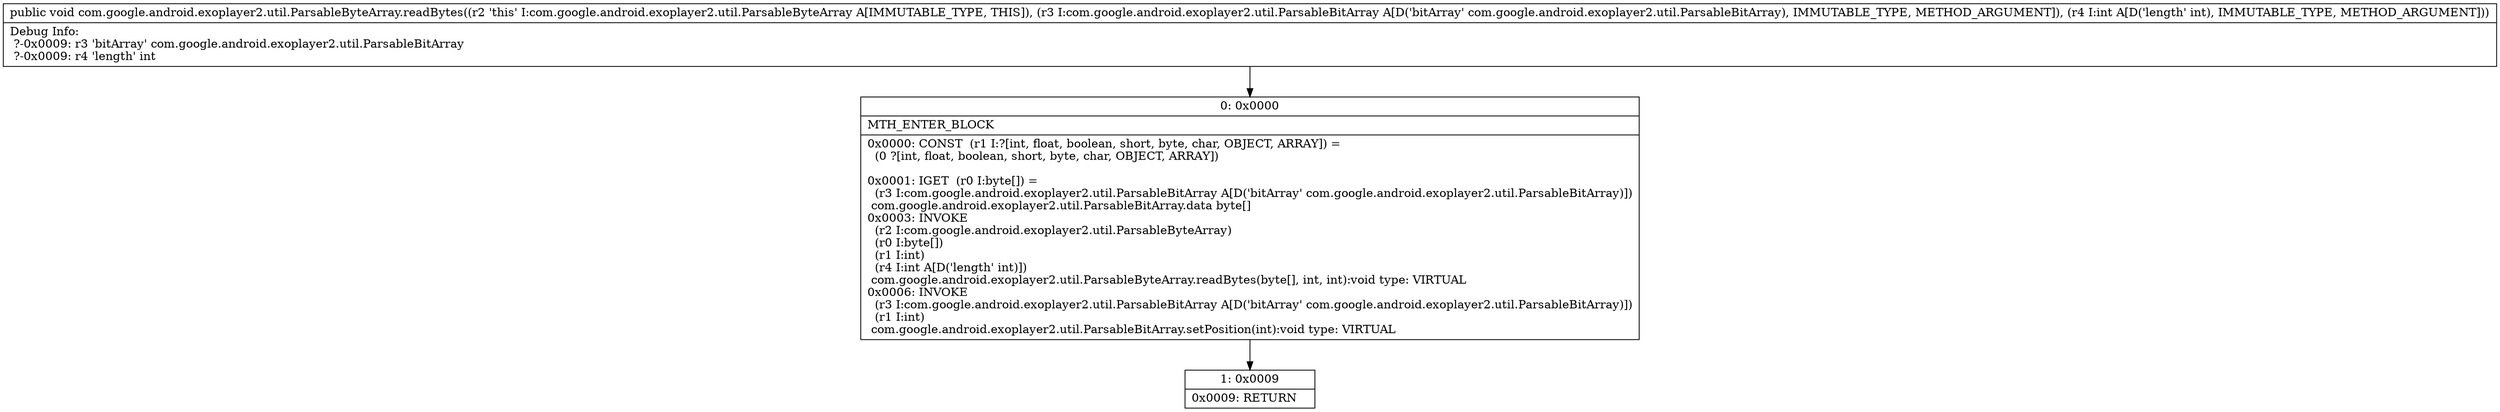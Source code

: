 digraph "CFG forcom.google.android.exoplayer2.util.ParsableByteArray.readBytes(Lcom\/google\/android\/exoplayer2\/util\/ParsableBitArray;I)V" {
Node_0 [shape=record,label="{0\:\ 0x0000|MTH_ENTER_BLOCK\l|0x0000: CONST  (r1 I:?[int, float, boolean, short, byte, char, OBJECT, ARRAY]) = \l  (0 ?[int, float, boolean, short, byte, char, OBJECT, ARRAY])\l \l0x0001: IGET  (r0 I:byte[]) = \l  (r3 I:com.google.android.exoplayer2.util.ParsableBitArray A[D('bitArray' com.google.android.exoplayer2.util.ParsableBitArray)])\l com.google.android.exoplayer2.util.ParsableBitArray.data byte[] \l0x0003: INVOKE  \l  (r2 I:com.google.android.exoplayer2.util.ParsableByteArray)\l  (r0 I:byte[])\l  (r1 I:int)\l  (r4 I:int A[D('length' int)])\l com.google.android.exoplayer2.util.ParsableByteArray.readBytes(byte[], int, int):void type: VIRTUAL \l0x0006: INVOKE  \l  (r3 I:com.google.android.exoplayer2.util.ParsableBitArray A[D('bitArray' com.google.android.exoplayer2.util.ParsableBitArray)])\l  (r1 I:int)\l com.google.android.exoplayer2.util.ParsableBitArray.setPosition(int):void type: VIRTUAL \l}"];
Node_1 [shape=record,label="{1\:\ 0x0009|0x0009: RETURN   \l}"];
MethodNode[shape=record,label="{public void com.google.android.exoplayer2.util.ParsableByteArray.readBytes((r2 'this' I:com.google.android.exoplayer2.util.ParsableByteArray A[IMMUTABLE_TYPE, THIS]), (r3 I:com.google.android.exoplayer2.util.ParsableBitArray A[D('bitArray' com.google.android.exoplayer2.util.ParsableBitArray), IMMUTABLE_TYPE, METHOD_ARGUMENT]), (r4 I:int A[D('length' int), IMMUTABLE_TYPE, METHOD_ARGUMENT]))  | Debug Info:\l  ?\-0x0009: r3 'bitArray' com.google.android.exoplayer2.util.ParsableBitArray\l  ?\-0x0009: r4 'length' int\l}"];
MethodNode -> Node_0;
Node_0 -> Node_1;
}

